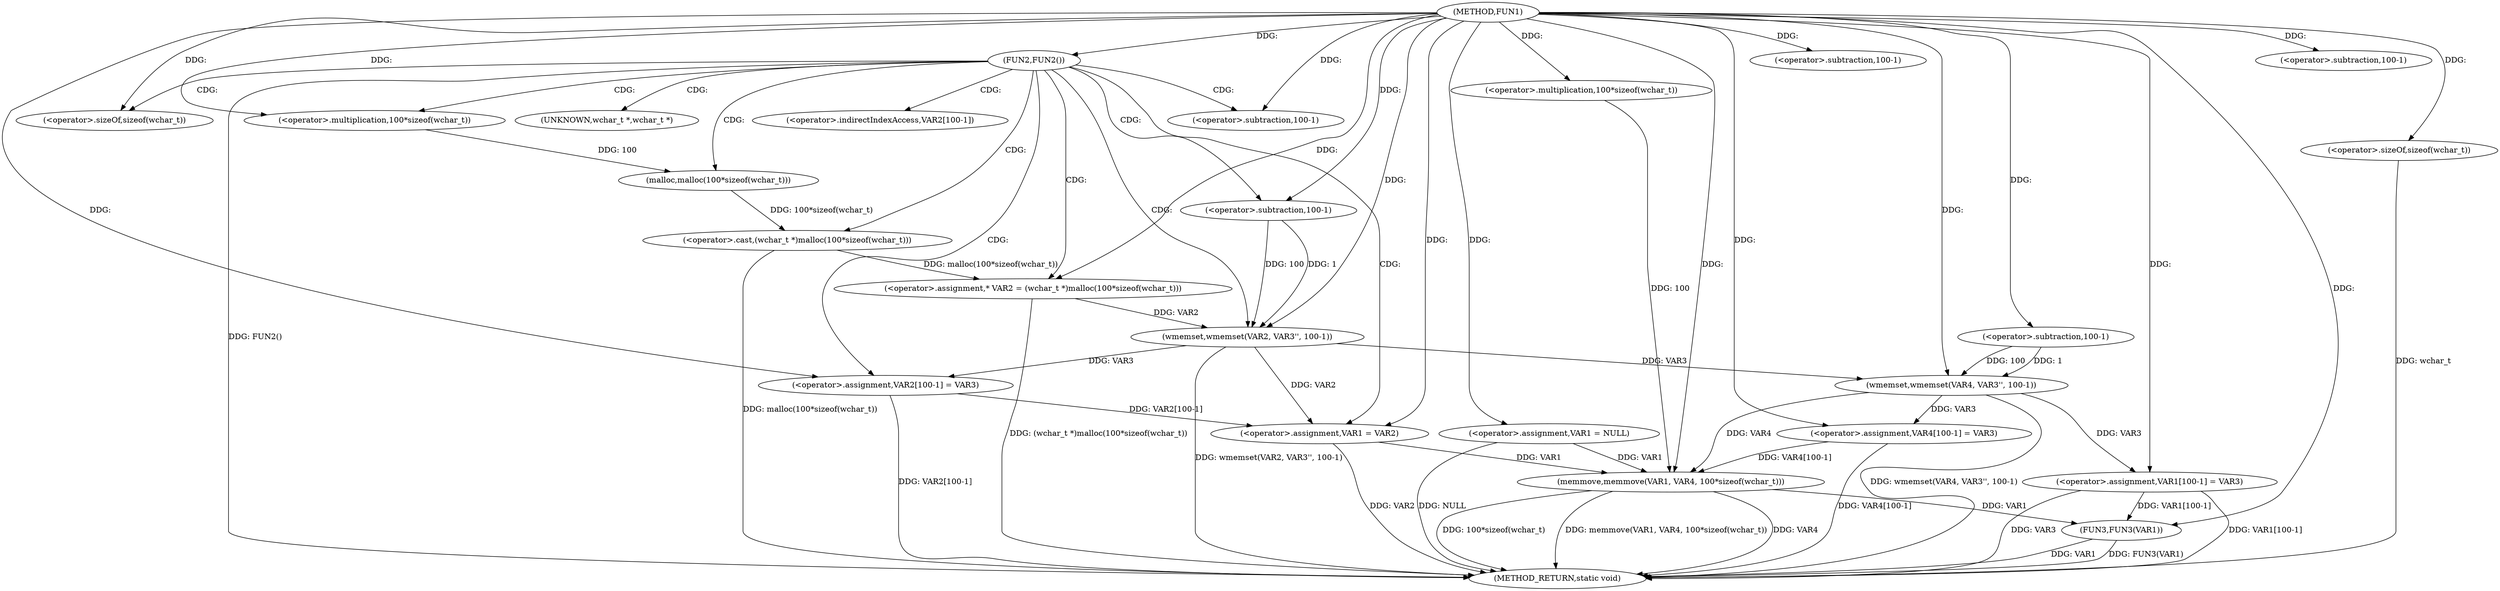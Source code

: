 digraph FUN1 {  
"1000100" [label = "(METHOD,FUN1)" ]
"1000167" [label = "(METHOD_RETURN,static void)" ]
"1000103" [label = "(<operator>.assignment,VAR1 = NULL)" ]
"1000107" [label = "(FUN2,FUN2())" ]
"1000111" [label = "(<operator>.assignment,* VAR2 = (wchar_t *)malloc(100*sizeof(wchar_t)))" ]
"1000113" [label = "(<operator>.cast,(wchar_t *)malloc(100*sizeof(wchar_t)))" ]
"1000115" [label = "(malloc,malloc(100*sizeof(wchar_t)))" ]
"1000116" [label = "(<operator>.multiplication,100*sizeof(wchar_t))" ]
"1000118" [label = "(<operator>.sizeOf,sizeof(wchar_t))" ]
"1000120" [label = "(wmemset,wmemset(VAR2, VAR3'', 100-1))" ]
"1000123" [label = "(<operator>.subtraction,100-1)" ]
"1000126" [label = "(<operator>.assignment,VAR2[100-1] = VAR3)" ]
"1000129" [label = "(<operator>.subtraction,100-1)" ]
"1000133" [label = "(<operator>.assignment,VAR1 = VAR2)" ]
"1000138" [label = "(wmemset,wmemset(VAR4, VAR3'', 100-1))" ]
"1000141" [label = "(<operator>.subtraction,100-1)" ]
"1000144" [label = "(<operator>.assignment,VAR4[100-1] = VAR3)" ]
"1000147" [label = "(<operator>.subtraction,100-1)" ]
"1000151" [label = "(memmove,memmove(VAR1, VAR4, 100*sizeof(wchar_t)))" ]
"1000154" [label = "(<operator>.multiplication,100*sizeof(wchar_t))" ]
"1000156" [label = "(<operator>.sizeOf,sizeof(wchar_t))" ]
"1000158" [label = "(<operator>.assignment,VAR1[100-1] = VAR3)" ]
"1000161" [label = "(<operator>.subtraction,100-1)" ]
"1000165" [label = "(FUN3,FUN3(VAR1))" ]
"1000114" [label = "(UNKNOWN,wchar_t *,wchar_t *)" ]
"1000127" [label = "(<operator>.indirectIndexAccess,VAR2[100-1])" ]
  "1000158" -> "1000167"  [ label = "DDG: VAR1[100-1]"] 
  "1000156" -> "1000167"  [ label = "DDG: wchar_t"] 
  "1000103" -> "1000167"  [ label = "DDG: NULL"] 
  "1000165" -> "1000167"  [ label = "DDG: VAR1"] 
  "1000113" -> "1000167"  [ label = "DDG: malloc(100*sizeof(wchar_t))"] 
  "1000151" -> "1000167"  [ label = "DDG: 100*sizeof(wchar_t)"] 
  "1000144" -> "1000167"  [ label = "DDG: VAR4[100-1]"] 
  "1000165" -> "1000167"  [ label = "DDG: FUN3(VAR1)"] 
  "1000158" -> "1000167"  [ label = "DDG: VAR3"] 
  "1000107" -> "1000167"  [ label = "DDG: FUN2()"] 
  "1000151" -> "1000167"  [ label = "DDG: memmove(VAR1, VAR4, 100*sizeof(wchar_t))"] 
  "1000126" -> "1000167"  [ label = "DDG: VAR2[100-1]"] 
  "1000151" -> "1000167"  [ label = "DDG: VAR4"] 
  "1000133" -> "1000167"  [ label = "DDG: VAR2"] 
  "1000111" -> "1000167"  [ label = "DDG: (wchar_t *)malloc(100*sizeof(wchar_t))"] 
  "1000120" -> "1000167"  [ label = "DDG: wmemset(VAR2, VAR3'', 100-1)"] 
  "1000138" -> "1000167"  [ label = "DDG: wmemset(VAR4, VAR3'', 100-1)"] 
  "1000100" -> "1000103"  [ label = "DDG: "] 
  "1000100" -> "1000107"  [ label = "DDG: "] 
  "1000113" -> "1000111"  [ label = "DDG: malloc(100*sizeof(wchar_t))"] 
  "1000100" -> "1000111"  [ label = "DDG: "] 
  "1000115" -> "1000113"  [ label = "DDG: 100*sizeof(wchar_t)"] 
  "1000116" -> "1000115"  [ label = "DDG: 100"] 
  "1000100" -> "1000116"  [ label = "DDG: "] 
  "1000100" -> "1000118"  [ label = "DDG: "] 
  "1000111" -> "1000120"  [ label = "DDG: VAR2"] 
  "1000100" -> "1000120"  [ label = "DDG: "] 
  "1000123" -> "1000120"  [ label = "DDG: 100"] 
  "1000123" -> "1000120"  [ label = "DDG: 1"] 
  "1000100" -> "1000123"  [ label = "DDG: "] 
  "1000120" -> "1000126"  [ label = "DDG: VAR3"] 
  "1000100" -> "1000126"  [ label = "DDG: "] 
  "1000100" -> "1000129"  [ label = "DDG: "] 
  "1000120" -> "1000133"  [ label = "DDG: VAR2"] 
  "1000126" -> "1000133"  [ label = "DDG: VAR2[100-1]"] 
  "1000100" -> "1000133"  [ label = "DDG: "] 
  "1000100" -> "1000138"  [ label = "DDG: "] 
  "1000120" -> "1000138"  [ label = "DDG: VAR3"] 
  "1000141" -> "1000138"  [ label = "DDG: 100"] 
  "1000141" -> "1000138"  [ label = "DDG: 1"] 
  "1000100" -> "1000141"  [ label = "DDG: "] 
  "1000138" -> "1000144"  [ label = "DDG: VAR3"] 
  "1000100" -> "1000144"  [ label = "DDG: "] 
  "1000100" -> "1000147"  [ label = "DDG: "] 
  "1000103" -> "1000151"  [ label = "DDG: VAR1"] 
  "1000133" -> "1000151"  [ label = "DDG: VAR1"] 
  "1000100" -> "1000151"  [ label = "DDG: "] 
  "1000138" -> "1000151"  [ label = "DDG: VAR4"] 
  "1000144" -> "1000151"  [ label = "DDG: VAR4[100-1]"] 
  "1000154" -> "1000151"  [ label = "DDG: 100"] 
  "1000100" -> "1000154"  [ label = "DDG: "] 
  "1000100" -> "1000156"  [ label = "DDG: "] 
  "1000100" -> "1000158"  [ label = "DDG: "] 
  "1000138" -> "1000158"  [ label = "DDG: VAR3"] 
  "1000100" -> "1000161"  [ label = "DDG: "] 
  "1000158" -> "1000165"  [ label = "DDG: VAR1[100-1]"] 
  "1000151" -> "1000165"  [ label = "DDG: VAR1"] 
  "1000100" -> "1000165"  [ label = "DDG: "] 
  "1000107" -> "1000116"  [ label = "CDG: "] 
  "1000107" -> "1000120"  [ label = "CDG: "] 
  "1000107" -> "1000113"  [ label = "CDG: "] 
  "1000107" -> "1000127"  [ label = "CDG: "] 
  "1000107" -> "1000111"  [ label = "CDG: "] 
  "1000107" -> "1000126"  [ label = "CDG: "] 
  "1000107" -> "1000129"  [ label = "CDG: "] 
  "1000107" -> "1000123"  [ label = "CDG: "] 
  "1000107" -> "1000114"  [ label = "CDG: "] 
  "1000107" -> "1000115"  [ label = "CDG: "] 
  "1000107" -> "1000133"  [ label = "CDG: "] 
  "1000107" -> "1000118"  [ label = "CDG: "] 
}
